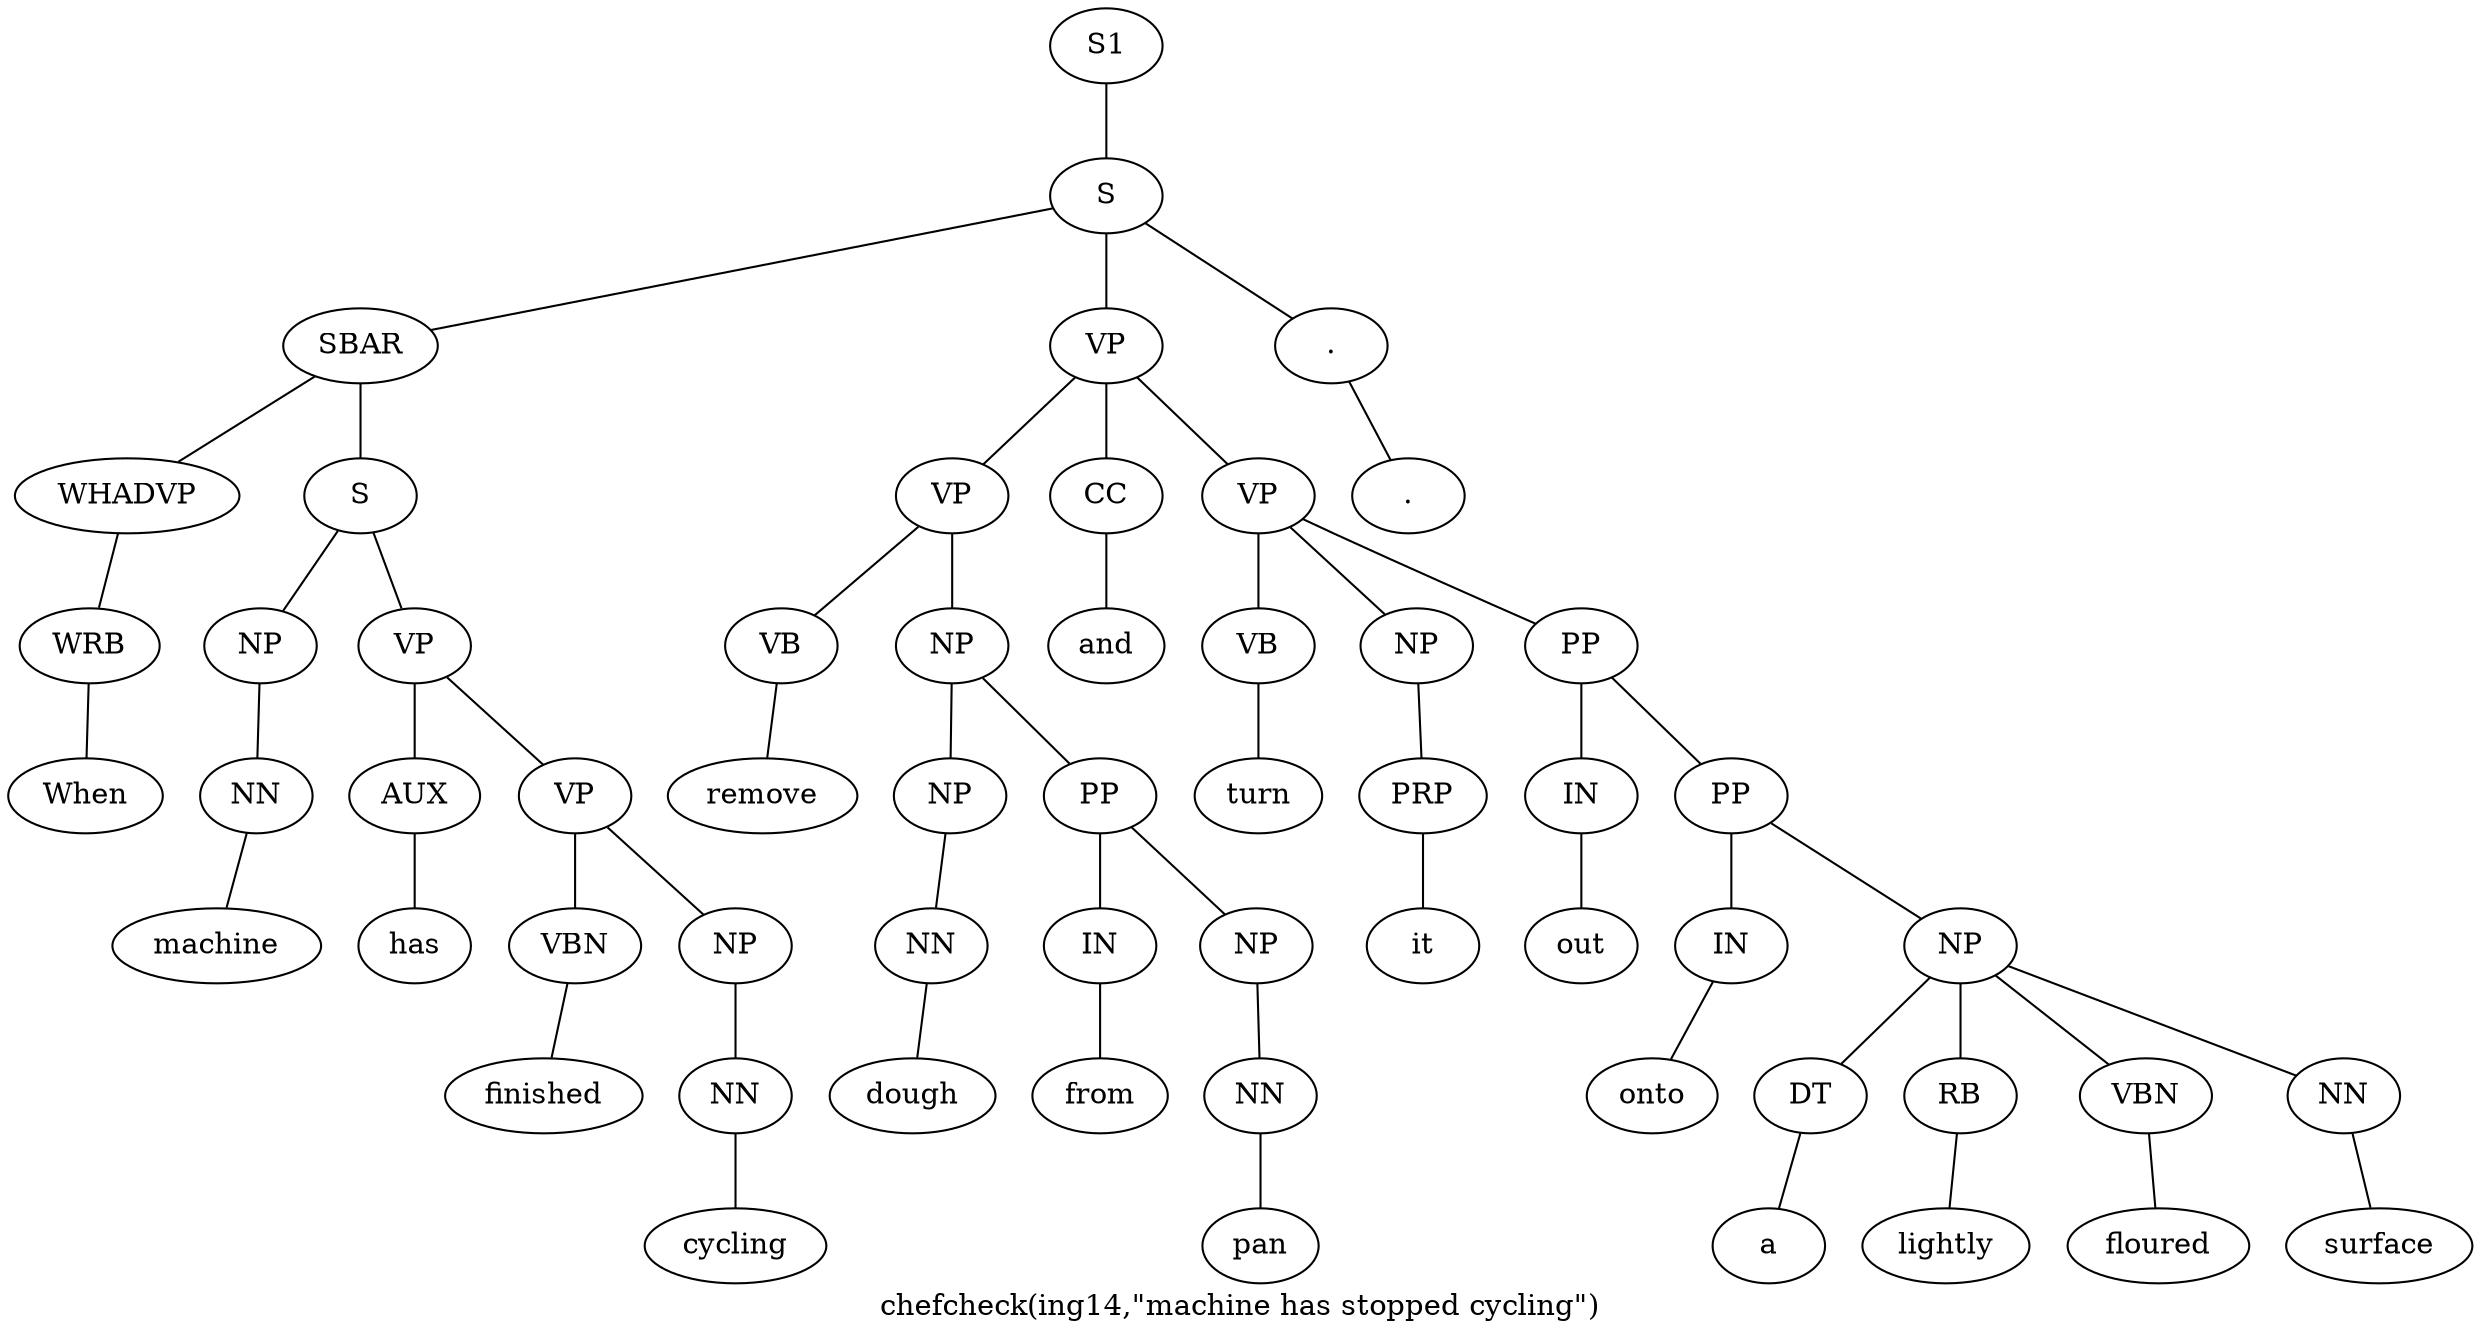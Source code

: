 graph SyntaxGraph {
	label = "chefcheck(ing14,\"machine has stopped cycling\")";
	Node0 [label="S1"];
	Node1 [label="S"];
	Node2 [label="SBAR"];
	Node3 [label="WHADVP"];
	Node4 [label="WRB"];
	Node5 [label="When"];
	Node6 [label="S"];
	Node7 [label="NP"];
	Node8 [label="NN"];
	Node9 [label="machine"];
	Node10 [label="VP"];
	Node11 [label="AUX"];
	Node12 [label="has"];
	Node13 [label="VP"];
	Node14 [label="VBN"];
	Node15 [label="finished"];
	Node16 [label="NP"];
	Node17 [label="NN"];
	Node18 [label="cycling"];
	Node19 [label="VP"];
	Node20 [label="VP"];
	Node21 [label="VB"];
	Node22 [label="remove"];
	Node23 [label="NP"];
	Node24 [label="NP"];
	Node25 [label="NN"];
	Node26 [label="dough"];
	Node27 [label="PP"];
	Node28 [label="IN"];
	Node29 [label="from"];
	Node30 [label="NP"];
	Node31 [label="NN"];
	Node32 [label="pan"];
	Node33 [label="CC"];
	Node34 [label="and"];
	Node35 [label="VP"];
	Node36 [label="VB"];
	Node37 [label="turn"];
	Node38 [label="NP"];
	Node39 [label="PRP"];
	Node40 [label="it"];
	Node41 [label="PP"];
	Node42 [label="IN"];
	Node43 [label="out"];
	Node44 [label="PP"];
	Node45 [label="IN"];
	Node46 [label="onto"];
	Node47 [label="NP"];
	Node48 [label="DT"];
	Node49 [label="a"];
	Node50 [label="RB"];
	Node51 [label="lightly"];
	Node52 [label="VBN"];
	Node53 [label="floured"];
	Node54 [label="NN"];
	Node55 [label="surface"];
	Node56 [label="."];
	Node57 [label="."];

	Node0 -- Node1;
	Node1 -- Node2;
	Node1 -- Node19;
	Node1 -- Node56;
	Node2 -- Node3;
	Node2 -- Node6;
	Node3 -- Node4;
	Node4 -- Node5;
	Node6 -- Node7;
	Node6 -- Node10;
	Node7 -- Node8;
	Node8 -- Node9;
	Node10 -- Node11;
	Node10 -- Node13;
	Node11 -- Node12;
	Node13 -- Node14;
	Node13 -- Node16;
	Node14 -- Node15;
	Node16 -- Node17;
	Node17 -- Node18;
	Node19 -- Node20;
	Node19 -- Node33;
	Node19 -- Node35;
	Node20 -- Node21;
	Node20 -- Node23;
	Node21 -- Node22;
	Node23 -- Node24;
	Node23 -- Node27;
	Node24 -- Node25;
	Node25 -- Node26;
	Node27 -- Node28;
	Node27 -- Node30;
	Node28 -- Node29;
	Node30 -- Node31;
	Node31 -- Node32;
	Node33 -- Node34;
	Node35 -- Node36;
	Node35 -- Node38;
	Node35 -- Node41;
	Node36 -- Node37;
	Node38 -- Node39;
	Node39 -- Node40;
	Node41 -- Node42;
	Node41 -- Node44;
	Node42 -- Node43;
	Node44 -- Node45;
	Node44 -- Node47;
	Node45 -- Node46;
	Node47 -- Node48;
	Node47 -- Node50;
	Node47 -- Node52;
	Node47 -- Node54;
	Node48 -- Node49;
	Node50 -- Node51;
	Node52 -- Node53;
	Node54 -- Node55;
	Node56 -- Node57;
}